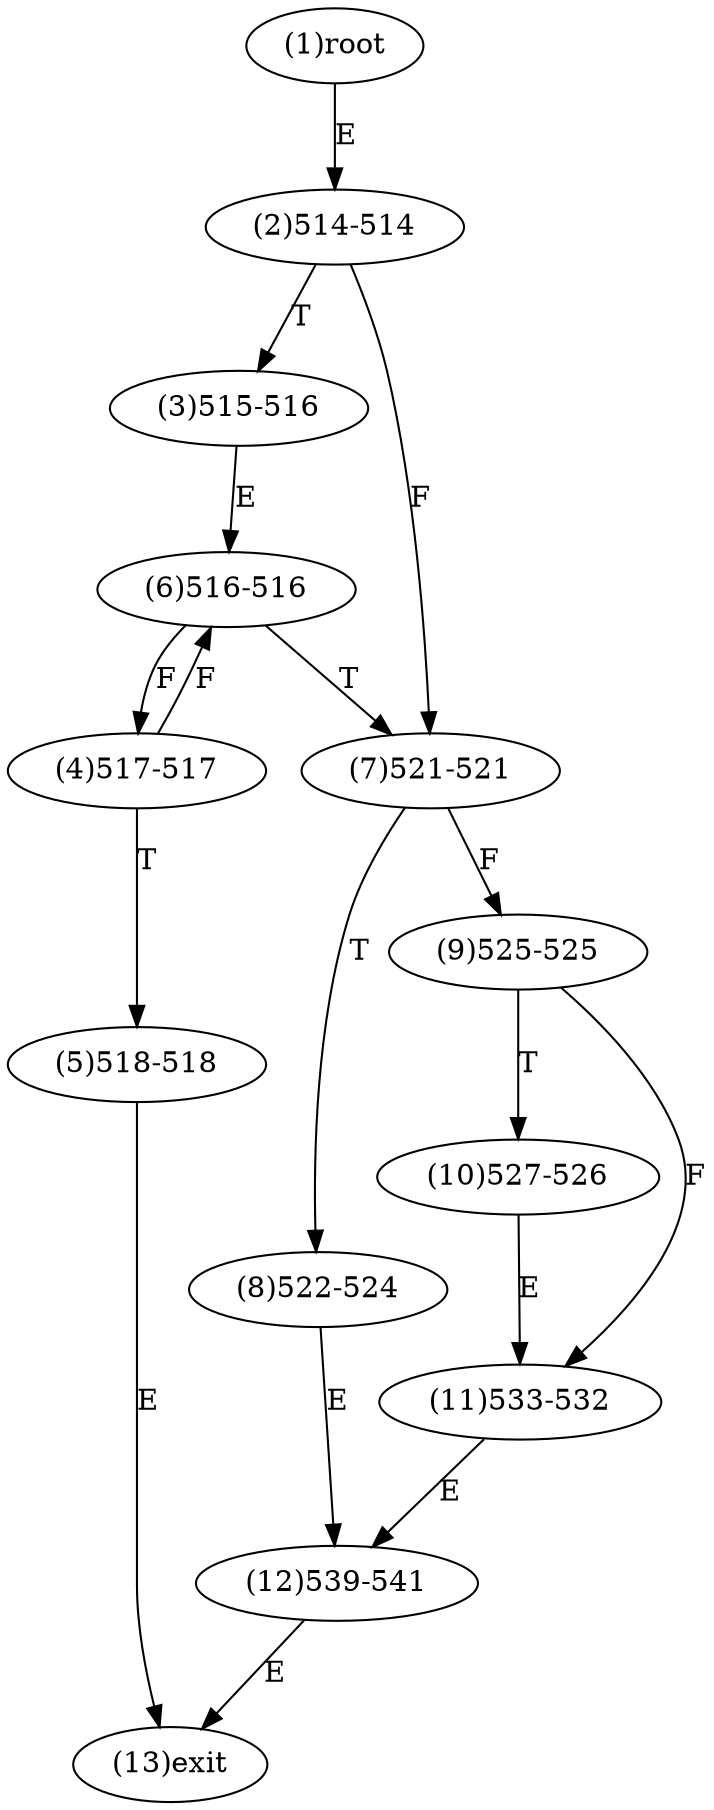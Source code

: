 digraph "" { 
1[ label="(1)root"];
2[ label="(2)514-514"];
3[ label="(3)515-516"];
4[ label="(4)517-517"];
5[ label="(5)518-518"];
6[ label="(6)516-516"];
7[ label="(7)521-521"];
8[ label="(8)522-524"];
9[ label="(9)525-525"];
10[ label="(10)527-526"];
11[ label="(11)533-532"];
12[ label="(12)539-541"];
13[ label="(13)exit"];
1->2[ label="E"];
2->7[ label="F"];
2->3[ label="T"];
3->6[ label="E"];
4->6[ label="F"];
4->5[ label="T"];
5->13[ label="E"];
6->4[ label="F"];
6->7[ label="T"];
7->9[ label="F"];
7->8[ label="T"];
8->12[ label="E"];
9->11[ label="F"];
9->10[ label="T"];
10->11[ label="E"];
11->12[ label="E"];
12->13[ label="E"];
}